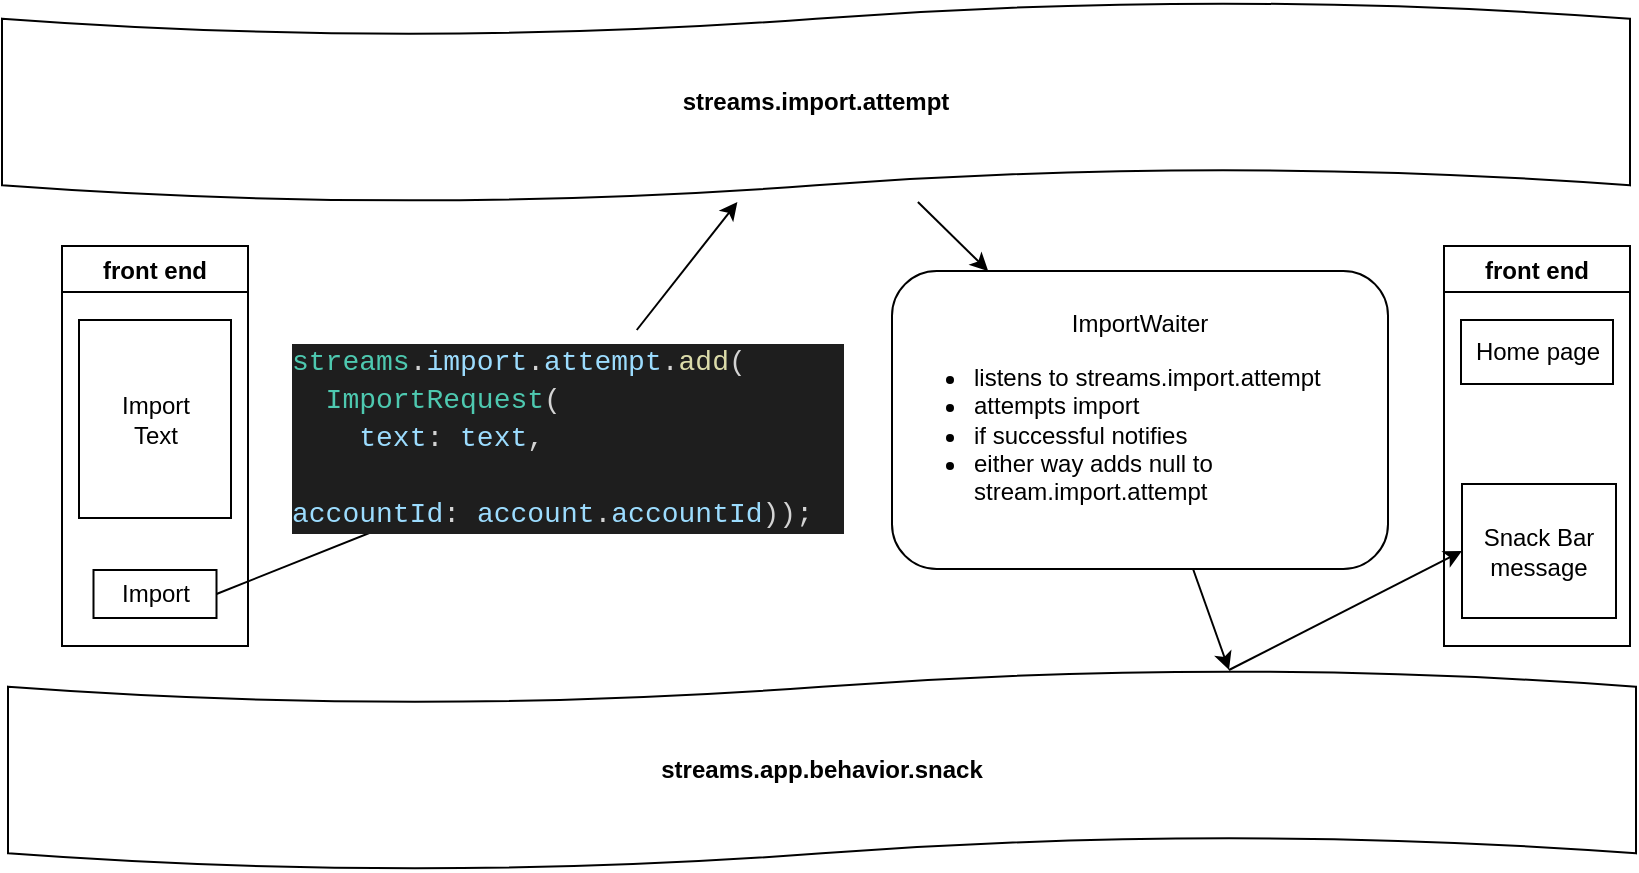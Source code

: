 <mxfile>
    <diagram id="B2Imsyf_CLR86bu_pUIC" name="Page-1">
        <mxGraphModel dx="1486" dy="472" grid="0" gridSize="10" guides="1" tooltips="1" connect="1" arrows="1" fold="1" page="1" pageScale="1" pageWidth="850" pageHeight="1100" math="0" shadow="0">
            <root>
                <mxCell id="0"/>
                <mxCell id="1" parent="0"/>
                <mxCell id="13" style="edgeStyle=none;html=1;" edge="1" parent="1" source="2" target="12">
                    <mxGeometry relative="1" as="geometry"/>
                </mxCell>
                <mxCell id="2" value="&lt;b&gt;streams.import.attempt&lt;/b&gt;" style="shape=tape;whiteSpace=wrap;html=1;size=0.167;" vertex="1" parent="1">
                    <mxGeometry x="15" y="38" width="814" height="100" as="geometry"/>
                </mxCell>
                <mxCell id="18" style="edgeStyle=none;html=1;entryX=0;entryY=0.5;entryDx=0;entryDy=0;exitX=0.75;exitY=0;exitDx=0;exitDy=0;exitPerimeter=0;" edge="1" parent="1" source="3" target="17">
                    <mxGeometry relative="1" as="geometry"/>
                </mxCell>
                <mxCell id="3" value="&lt;b&gt;streams.app.behavior.snack&lt;/b&gt;" style="shape=tape;whiteSpace=wrap;html=1;size=0.167;" vertex="1" parent="1">
                    <mxGeometry x="18" y="372" width="814" height="100" as="geometry"/>
                </mxCell>
                <mxCell id="4" value="front end" style="swimlane;" vertex="1" parent="1">
                    <mxGeometry x="45" y="160" width="93" height="200" as="geometry"/>
                </mxCell>
                <mxCell id="6" value="Import &lt;br&gt;Text" style="whiteSpace=wrap;html=1;" vertex="1" parent="4">
                    <mxGeometry x="8.5" y="37" width="76" height="99" as="geometry"/>
                </mxCell>
                <mxCell id="10" value="Import" style="whiteSpace=wrap;html=1;" vertex="1" parent="4">
                    <mxGeometry x="15.75" y="162" width="61.5" height="24" as="geometry"/>
                </mxCell>
                <mxCell id="7" style="edgeStyle=none;html=1;entryX=0.25;entryY=1;entryDx=0;entryDy=0;exitX=1;exitY=0.5;exitDx=0;exitDy=0;" edge="1" parent="1" source="10" target="8">
                    <mxGeometry relative="1" as="geometry">
                        <mxPoint x="205" y="264" as="targetPoint"/>
                        <mxPoint x="195" y="329" as="sourcePoint"/>
                    </mxGeometry>
                </mxCell>
                <mxCell id="20" style="edgeStyle=none;html=1;" edge="1" parent="1" source="8" target="2">
                    <mxGeometry relative="1" as="geometry"/>
                </mxCell>
                <mxCell id="8" value="&lt;div style=&quot;background-color: rgb(30 , 30 , 30) ; font-family: &amp;#34;consolas&amp;#34; , &amp;#34;courier new&amp;#34; , monospace ; font-weight: normal ; font-size: 14px ; line-height: 19px&quot;&gt;&lt;div style=&quot;color: rgb(212 , 212 , 212)&quot;&gt;&lt;span style=&quot;color: #4ec9b0&quot;&gt;streams&lt;/span&gt;&lt;span style=&quot;color: #d4d4d4&quot;&gt;.&lt;/span&gt;&lt;span style=&quot;color: #9cdcfe&quot;&gt;import&lt;/span&gt;&lt;span style=&quot;color: #d4d4d4&quot;&gt;.&lt;/span&gt;&lt;span style=&quot;color: #9cdcfe&quot;&gt;attempt&lt;/span&gt;.&lt;span style=&quot;color: rgb(220 , 220 , 170)&quot;&gt;add&lt;/span&gt;(&lt;/div&gt;&lt;div style=&quot;color: rgb(212 , 212 , 212)&quot;&gt;&lt;span style=&quot;color: rgb(78 , 201 , 176)&quot;&gt;&amp;nbsp; ImportRequest&lt;/span&gt;(&lt;/div&gt;&lt;div&gt;&lt;font color=&quot;#d4d4d4&quot;&gt;&amp;nbsp; &amp;nbsp;&amp;nbsp;&lt;/font&gt;&lt;span style=&quot;color: rgb(156 , 220 , 254)&quot;&gt;text&lt;/span&gt;&lt;font color=&quot;#d4d4d4&quot;&gt;: &lt;/font&gt;&lt;span style=&quot;color: rgb(156 , 220 , 254)&quot;&gt;text&lt;/span&gt;&lt;font color=&quot;#d4d4d4&quot;&gt;,&amp;nbsp;&lt;/font&gt;&lt;/div&gt;&lt;div style=&quot;color: rgb(212 , 212 , 212)&quot;&gt;&lt;span style=&quot;color: #9cdcfe&quot;&gt;&amp;nbsp; &amp;nbsp; accountId&lt;/span&gt;&lt;span style=&quot;color: #d4d4d4&quot;&gt;:&amp;nbsp;&lt;/span&gt;&lt;span style=&quot;color: #9cdcfe&quot;&gt;account&lt;/span&gt;&lt;span style=&quot;color: #d4d4d4&quot;&gt;.&lt;/span&gt;&lt;span style=&quot;color: #9cdcfe&quot;&gt;accountId&lt;/span&gt;&lt;span style=&quot;color: #d4d4d4&quot;&gt;));&lt;/span&gt;&lt;/div&gt;&lt;/div&gt;" style="text;whiteSpace=wrap;html=1;" vertex="1" parent="1">
                    <mxGeometry x="158" y="202" width="278" height="90" as="geometry"/>
                </mxCell>
                <mxCell id="14" style="edgeStyle=none;html=1;entryX=0.75;entryY=0;entryDx=0;entryDy=0;entryPerimeter=0;" edge="1" parent="1" source="12" target="3">
                    <mxGeometry relative="1" as="geometry"/>
                </mxCell>
                <mxCell id="12" value="ImportWaiter&lt;br&gt;&lt;ul&gt;&lt;li style=&quot;text-align: left&quot;&gt;listens to streams.import.attempt&lt;/li&gt;&lt;li style=&quot;text-align: left&quot;&gt;attempts import&lt;/li&gt;&lt;li style=&quot;text-align: left&quot;&gt;if successful notifies&lt;/li&gt;&lt;li style=&quot;text-align: left&quot;&gt;either way adds null to stream.import.attempt&lt;/li&gt;&lt;/ul&gt;" style="rounded=1;whiteSpace=wrap;html=1;" vertex="1" parent="1">
                    <mxGeometry x="460" y="172.5" width="248" height="149" as="geometry"/>
                </mxCell>
                <mxCell id="15" value="front end" style="swimlane;" vertex="1" parent="1">
                    <mxGeometry x="736" y="160" width="93" height="200" as="geometry"/>
                </mxCell>
                <mxCell id="16" value="Home page" style="whiteSpace=wrap;html=1;" vertex="1" parent="15">
                    <mxGeometry x="8.5" y="37" width="76" height="32" as="geometry"/>
                </mxCell>
                <mxCell id="17" value="Snack Bar message" style="whiteSpace=wrap;html=1;" vertex="1" parent="15">
                    <mxGeometry x="9" y="119" width="77" height="67" as="geometry"/>
                </mxCell>
            </root>
        </mxGraphModel>
    </diagram>
</mxfile>